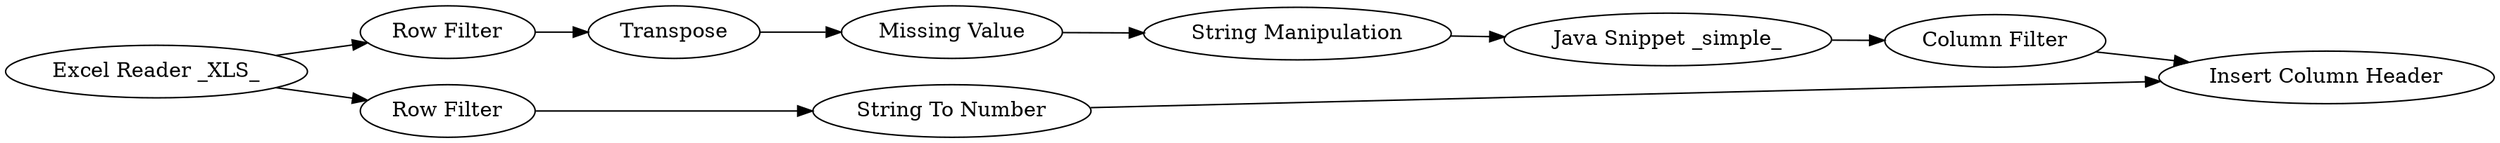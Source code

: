 digraph {
	"3110247339034403007_10" [label="Java Snippet _simple_"]
	"3110247339034403007_3" [label="Row Filter"]
	"3110247339034403007_11" [label="String To Number"]
	"3110247339034403007_7" [label="String Manipulation"]
	"3110247339034403007_9" [label="Column Filter"]
	"3110247339034403007_4" [label="Row Filter"]
	"3110247339034403007_6" [label="Missing Value"]
	"3110247339034403007_8" [label="Insert Column Header"]
	"3110247339034403007_1" [label="Excel Reader _XLS_"]
	"3110247339034403007_5" [label=Transpose]
	"3110247339034403007_4" -> "3110247339034403007_11"
	"3110247339034403007_5" -> "3110247339034403007_6"
	"3110247339034403007_9" -> "3110247339034403007_8"
	"3110247339034403007_10" -> "3110247339034403007_9"
	"3110247339034403007_11" -> "3110247339034403007_8"
	"3110247339034403007_3" -> "3110247339034403007_5"
	"3110247339034403007_6" -> "3110247339034403007_7"
	"3110247339034403007_1" -> "3110247339034403007_3"
	"3110247339034403007_1" -> "3110247339034403007_4"
	"3110247339034403007_7" -> "3110247339034403007_10"
	rankdir=LR
}
